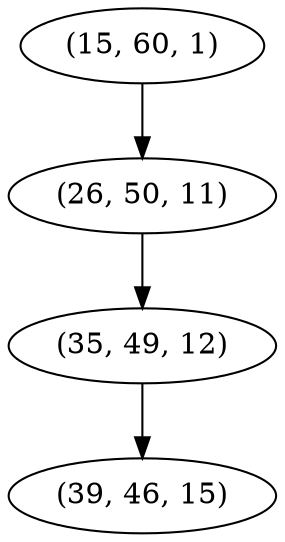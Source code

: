 digraph tree {
    "(15, 60, 1)";
    "(26, 50, 11)";
    "(35, 49, 12)";
    "(39, 46, 15)";
    "(15, 60, 1)" -> "(26, 50, 11)";
    "(26, 50, 11)" -> "(35, 49, 12)";
    "(35, 49, 12)" -> "(39, 46, 15)";
}
